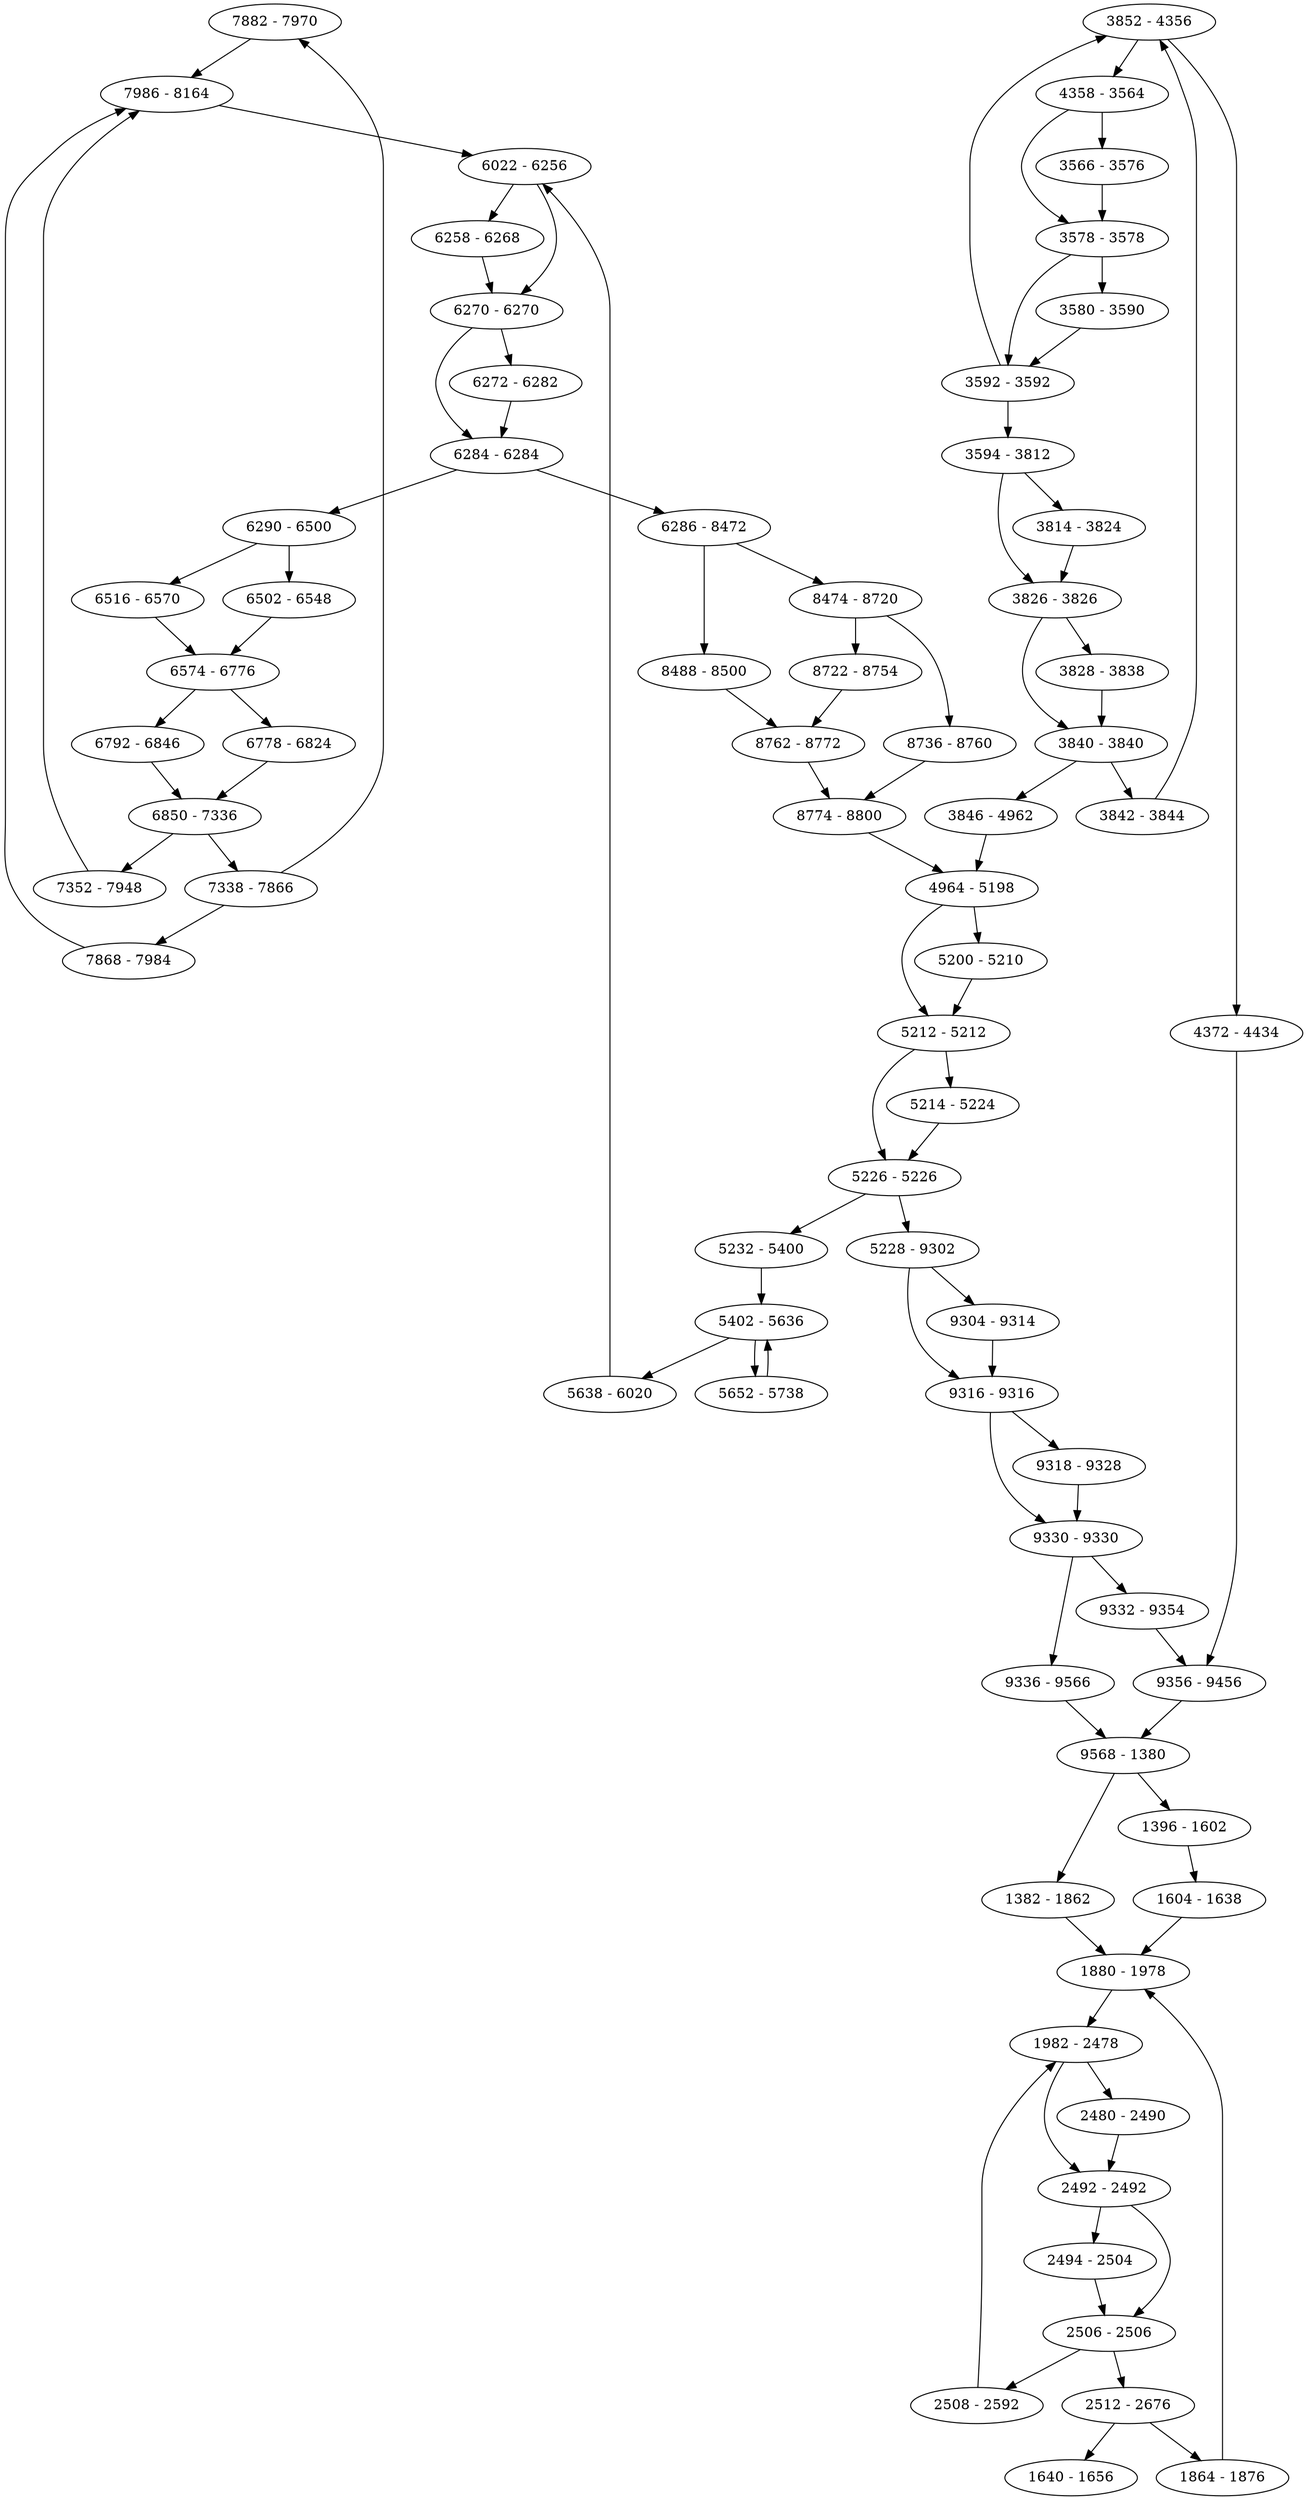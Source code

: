 strict digraph "" {
	"7882 - 7970" -> "7986 - 8164";
	"7986 - 8164" -> "6022 - 6256";
	"5226 - 5226" -> "5232 - 5400";
	"5226 - 5226" -> "5228 - 9302";
	"5232 - 5400" -> "5402 - 5636";
	"5228 - 9302" -> "9316 - 9316";
	"5228 - 9302" -> "9304 - 9314";
	"5402 - 5636" -> "5638 - 6020";
	"5402 - 5636" -> "5652 - 5738";
	"9568 - 1380" -> "1382 - 1862";
	"9568 - 1380" -> "1396 - 1602";
	"1382 - 1862" -> "1880 - 1978";
	"1396 - 1602" -> "1604 - 1638";
	"5638 - 6020" -> "6022 - 6256";
	"6022 - 6256" -> "6270 - 6270";
	"6022 - 6256" -> "6258 - 6268";
	"1880 - 1978" -> "1982 - 2478";
	"1982 - 2478" -> "2492 - 2492";
	"1982 - 2478" -> "2480 - 2490";
	"3566 - 3576" -> "3578 - 3578";
	"3578 - 3578" -> "3592 - 3592";
	"3578 - 3578" -> "3580 - 3590";
	"3846 - 4962" -> "4964 - 5198";
	"4964 - 5198" -> "5200 - 5210";
	"4964 - 5198" -> "5212 - 5212";
	"3842 - 3844" -> "3852 - 4356";
	"3852 - 4356" -> "4372 - 4434";
	"3852 - 4356" -> "4358 - 3564";
	"2492 - 2492" -> "2494 - 2504";
	"2492 - 2492" -> "2506 - 2506";
	"2494 - 2504" -> "2506 - 2506";
	"2506 - 2506" -> "2508 - 2592";
	"2506 - 2506" -> "2512 - 2676";
	"9330 - 9330" -> "9336 - 9566";
	"9330 - 9330" -> "9332 - 9354";
	"9336 - 9566" -> "9568 - 1380";
	"9332 - 9354" -> "9356 - 9456";
	"9316 - 9316" -> "9330 - 9330";
	"9316 - 9316" -> "9318 - 9328";
	"9304 - 9314" -> "9316 - 9316";
	"4372 - 4434" -> "9356 - 9456";
	"4358 - 3564" -> "3566 - 3576";
	"4358 - 3564" -> "3578 - 3578";
	"1864 - 1876" -> "1880 - 1978";
	"8488 - 8500" -> "8762 - 8772";
	"8762 - 8772" -> "8774 - 8800";
	"5200 - 5210" -> "5212 - 5212";
	"5212 - 5212" -> "5226 - 5226";
	"5212 - 5212" -> "5214 - 5224";
	"6270 - 6270" -> "6272 - 6282";
	"6270 - 6270" -> "6284 - 6284";
	"6272 - 6282" -> "6284 - 6284";
	"6284 - 6284" -> "6290 - 6500";
	"6284 - 6284" -> "6286 - 8472";
	"5652 - 5738" -> "5402 - 5636";
	"9356 - 9456" -> "9568 - 1380";
	"6290 - 6500" -> "6502 - 6548";
	"6290 - 6500" -> "6516 - 6570";
	"6502 - 6548" -> "6574 - 6776";
	"6516 - 6570" -> "6574 - 6776";
	"1604 - 1638" -> "1880 - 1978";
	"6574 - 6776" -> "6778 - 6824";
	"6574 - 6776" -> "6792 - 6846";
	"2508 - 2592" -> "1982 - 2478";
	"2512 - 2676" -> "1864 - 1876";
	"2512 - 2676" -> "1640 - 1656";
	"5214 - 5224" -> "5226 - 5226";
	"9318 - 9328" -> "9330 - 9330";
	"3840 - 3840" -> "3846 - 4962";
	"3840 - 3840" -> "3842 - 3844";
	"8774 - 8800" -> "4964 - 5198";
	"3592 - 3592" -> "3852 - 4356";
	"3592 - 3592" -> "3594 - 3812";
	"3594 - 3812" -> "3826 - 3826";
	"3594 - 3812" -> "3814 - 3824";
	"3826 - 3826" -> "3840 - 3840";
	"3826 - 3826" -> "3828 - 3838";
	"3828 - 3838" -> "3840 - 3840";
	"6778 - 6824" -> "6850 - 7336";
	"6850 - 7336" -> "7338 - 7866";
	"6850 - 7336" -> "7352 - 7948";
	"6258 - 6268" -> "6270 - 6270";
	"3580 - 3590" -> "3592 - 3592";
	"6286 - 8472" -> "8488 - 8500";
	"6286 - 8472" -> "8474 - 8720";
	"8474 - 8720" -> "8722 - 8754";
	"8474 - 8720" -> "8736 - 8760";
	"8722 - 8754" -> "8762 - 8772";
	"8736 - 8760" -> "8774 - 8800";
	"7338 - 7866" -> "7882 - 7970";
	"7338 - 7866" -> "7868 - 7984";
	"7868 - 7984" -> "7986 - 8164";
	"2480 - 2490" -> "2492 - 2492";
	"3814 - 3824" -> "3826 - 3826";
	"7352 - 7948" -> "7986 - 8164";
	"6792 - 6846" -> "6850 - 7336";
}
